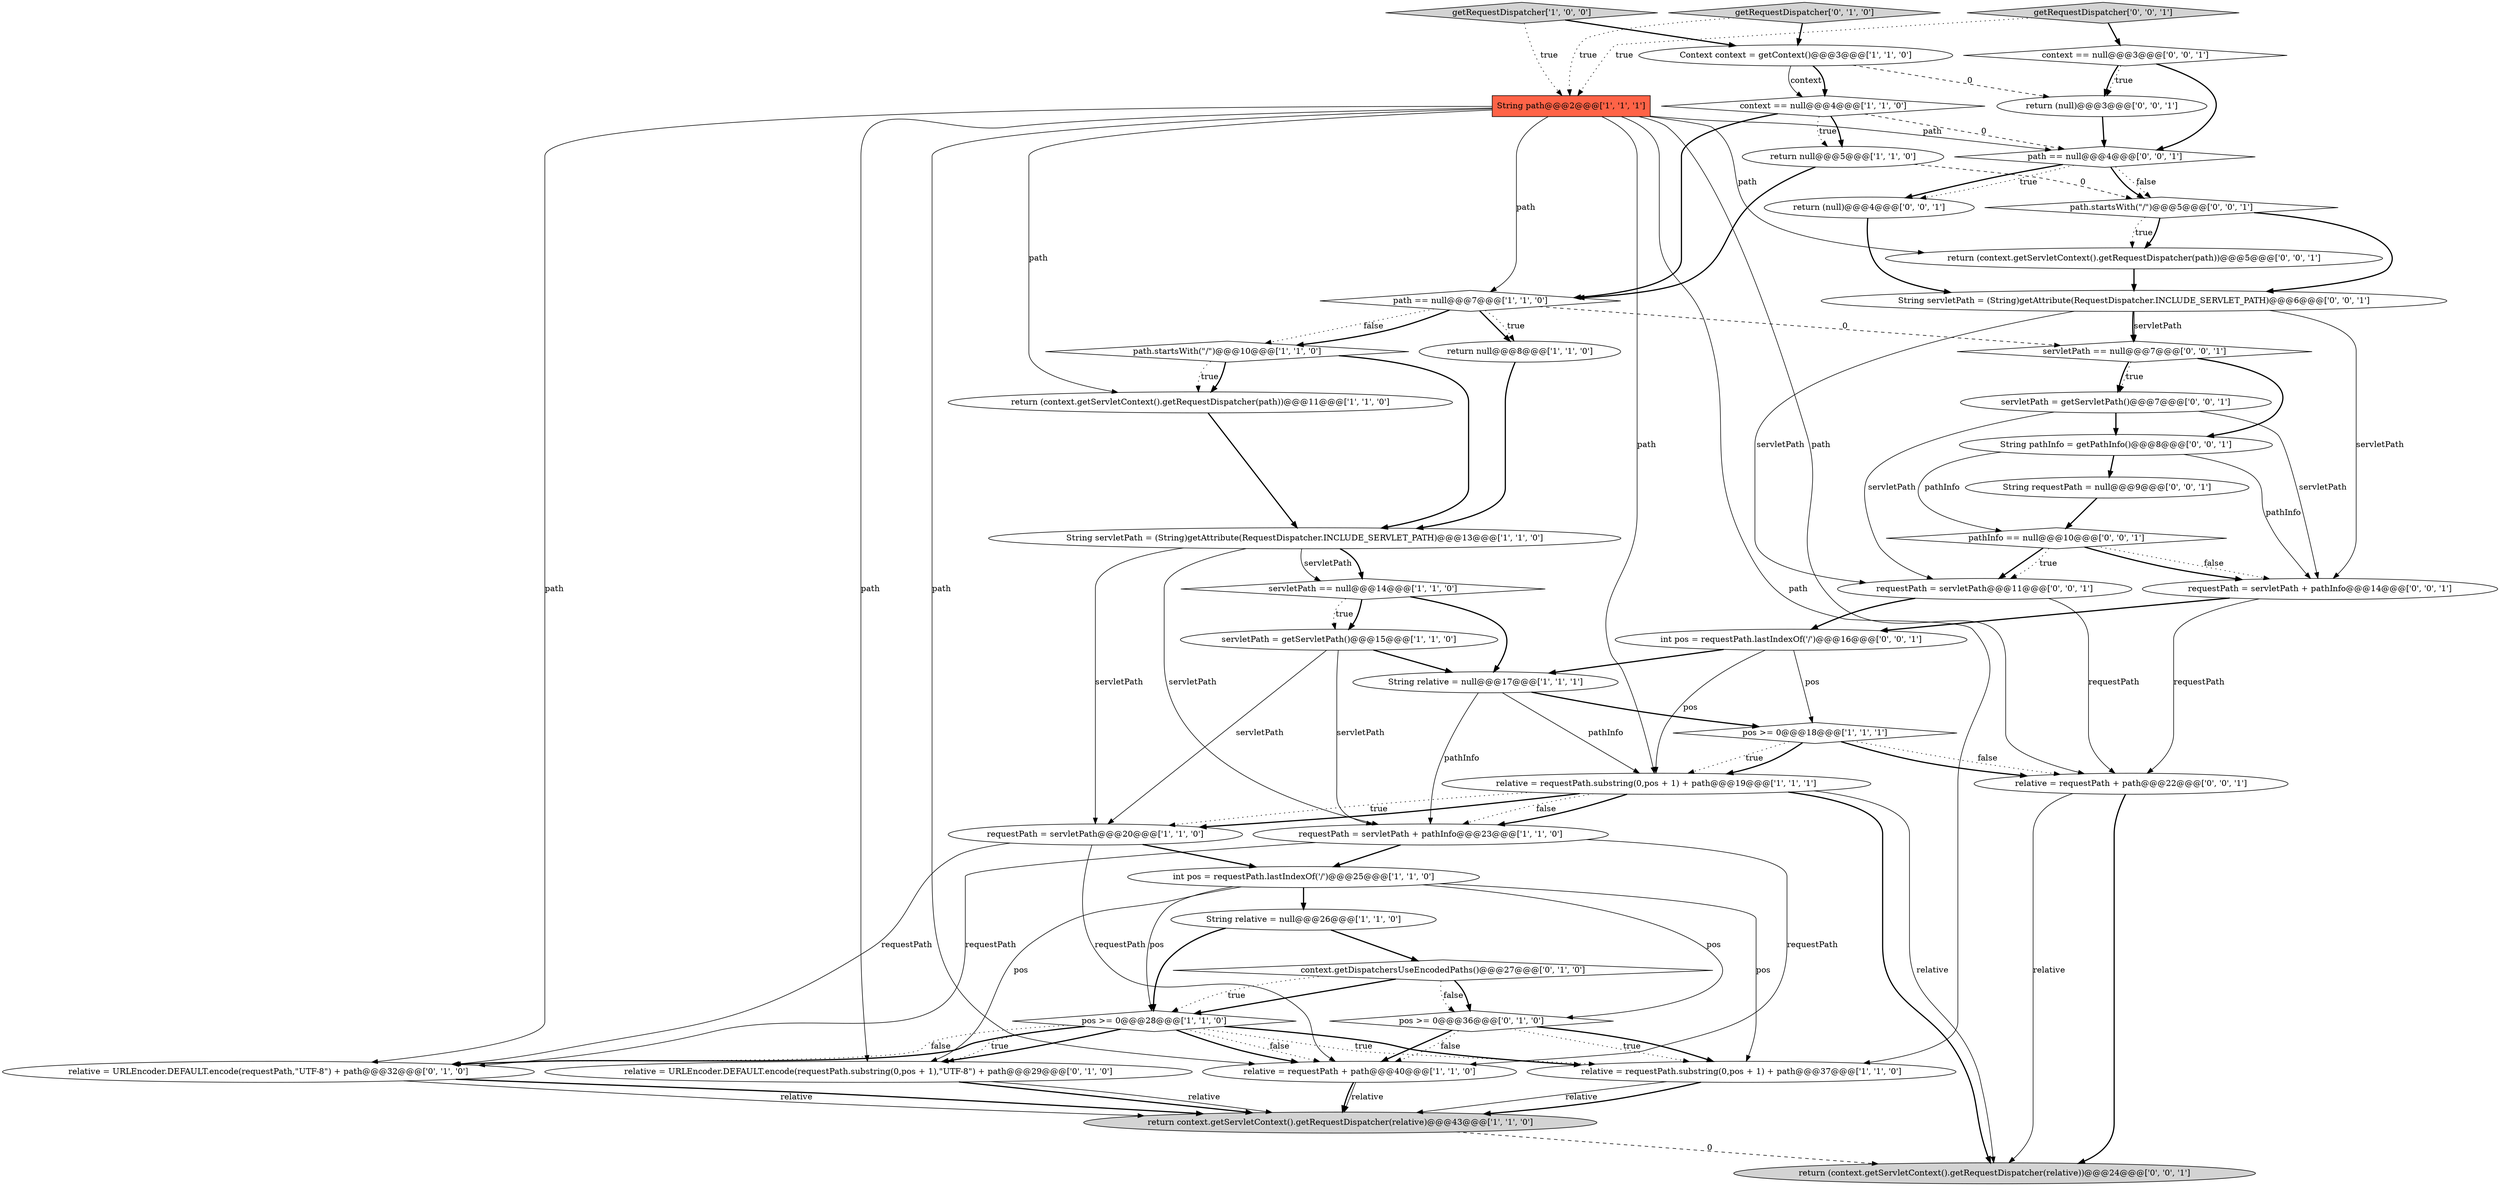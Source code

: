 digraph {
39 [style = filled, label = "return (null)@@@3@@@['0', '0', '1']", fillcolor = white, shape = ellipse image = "AAA0AAABBB3BBB"];
1 [style = filled, label = "Context context = getContext()@@@3@@@['1', '1', '0']", fillcolor = white, shape = ellipse image = "AAA0AAABBB1BBB"];
6 [style = filled, label = "getRequestDispatcher['1', '0', '0']", fillcolor = lightgray, shape = diamond image = "AAA0AAABBB1BBB"];
16 [style = filled, label = "relative = requestPath.substring(0,pos + 1) + path@@@37@@@['1', '1', '0']", fillcolor = white, shape = ellipse image = "AAA0AAABBB1BBB"];
33 [style = filled, label = "String servletPath = (String)getAttribute(RequestDispatcher.INCLUDE_SERVLET_PATH)@@@6@@@['0', '0', '1']", fillcolor = white, shape = ellipse image = "AAA0AAABBB3BBB"];
22 [style = filled, label = "path == null@@@7@@@['1', '1', '0']", fillcolor = white, shape = diamond image = "AAA0AAABBB1BBB"];
38 [style = filled, label = "path.startsWith(\"/\")@@@5@@@['0', '0', '1']", fillcolor = white, shape = diamond image = "AAA0AAABBB3BBB"];
31 [style = filled, label = "context == null@@@3@@@['0', '0', '1']", fillcolor = white, shape = diamond image = "AAA0AAABBB3BBB"];
41 [style = filled, label = "requestPath = servletPath@@@11@@@['0', '0', '1']", fillcolor = white, shape = ellipse image = "AAA0AAABBB3BBB"];
7 [style = filled, label = "String servletPath = (String)getAttribute(RequestDispatcher.INCLUDE_SERVLET_PATH)@@@13@@@['1', '1', '0']", fillcolor = white, shape = ellipse image = "AAA0AAABBB1BBB"];
14 [style = filled, label = "return null@@@8@@@['1', '1', '0']", fillcolor = white, shape = ellipse image = "AAA0AAABBB1BBB"];
15 [style = filled, label = "relative = requestPath + path@@@40@@@['1', '1', '0']", fillcolor = white, shape = ellipse image = "AAA0AAABBB1BBB"];
42 [style = filled, label = "pathInfo == null@@@10@@@['0', '0', '1']", fillcolor = white, shape = diamond image = "AAA0AAABBB3BBB"];
20 [style = filled, label = "requestPath = servletPath + pathInfo@@@23@@@['1', '1', '0']", fillcolor = white, shape = ellipse image = "AAA0AAABBB1BBB"];
13 [style = filled, label = "servletPath = getServletPath()@@@15@@@['1', '1', '0']", fillcolor = white, shape = ellipse image = "AAA0AAABBB1BBB"];
28 [style = filled, label = "servletPath = getServletPath()@@@7@@@['0', '0', '1']", fillcolor = white, shape = ellipse image = "AAA0AAABBB3BBB"];
11 [style = filled, label = "relative = requestPath.substring(0,pos + 1) + path@@@19@@@['1', '1', '1']", fillcolor = white, shape = ellipse image = "AAA0AAABBB1BBB"];
44 [style = filled, label = "path == null@@@4@@@['0', '0', '1']", fillcolor = white, shape = diamond image = "AAA0AAABBB3BBB"];
24 [style = filled, label = "getRequestDispatcher['0', '1', '0']", fillcolor = lightgray, shape = diamond image = "AAA0AAABBB2BBB"];
34 [style = filled, label = "getRequestDispatcher['0', '0', '1']", fillcolor = lightgray, shape = diamond image = "AAA0AAABBB3BBB"];
35 [style = filled, label = "requestPath = servletPath + pathInfo@@@14@@@['0', '0', '1']", fillcolor = white, shape = ellipse image = "AAA0AAABBB3BBB"];
27 [style = filled, label = "pos >= 0@@@36@@@['0', '1', '0']", fillcolor = white, shape = diamond image = "AAA1AAABBB2BBB"];
40 [style = filled, label = "relative = requestPath + path@@@22@@@['0', '0', '1']", fillcolor = white, shape = ellipse image = "AAA0AAABBB3BBB"];
30 [style = filled, label = "String pathInfo = getPathInfo()@@@8@@@['0', '0', '1']", fillcolor = white, shape = ellipse image = "AAA0AAABBB3BBB"];
25 [style = filled, label = "context.getDispatchersUseEncodedPaths()@@@27@@@['0', '1', '0']", fillcolor = white, shape = diamond image = "AAA1AAABBB2BBB"];
0 [style = filled, label = "requestPath = servletPath@@@20@@@['1', '1', '0']", fillcolor = white, shape = ellipse image = "AAA0AAABBB1BBB"];
10 [style = filled, label = "String relative = null@@@17@@@['1', '1', '1']", fillcolor = white, shape = ellipse image = "AAA0AAABBB1BBB"];
45 [style = filled, label = "servletPath == null@@@7@@@['0', '0', '1']", fillcolor = white, shape = diamond image = "AAA0AAABBB3BBB"];
18 [style = filled, label = "pos >= 0@@@28@@@['1', '1', '0']", fillcolor = white, shape = diamond image = "AAA0AAABBB1BBB"];
32 [style = filled, label = "String requestPath = null@@@9@@@['0', '0', '1']", fillcolor = white, shape = ellipse image = "AAA0AAABBB3BBB"];
3 [style = filled, label = "String path@@@2@@@['1', '1', '1']", fillcolor = tomato, shape = box image = "AAA0AAABBB1BBB"];
37 [style = filled, label = "return (null)@@@4@@@['0', '0', '1']", fillcolor = white, shape = ellipse image = "AAA0AAABBB3BBB"];
36 [style = filled, label = "return (context.getServletContext().getRequestDispatcher(relative))@@@24@@@['0', '0', '1']", fillcolor = lightgray, shape = ellipse image = "AAA0AAABBB3BBB"];
43 [style = filled, label = "int pos = requestPath.lastIndexOf('/')@@@16@@@['0', '0', '1']", fillcolor = white, shape = ellipse image = "AAA0AAABBB3BBB"];
19 [style = filled, label = "servletPath == null@@@14@@@['1', '1', '0']", fillcolor = white, shape = diamond image = "AAA0AAABBB1BBB"];
29 [style = filled, label = "return (context.getServletContext().getRequestDispatcher(path))@@@5@@@['0', '0', '1']", fillcolor = white, shape = ellipse image = "AAA0AAABBB3BBB"];
26 [style = filled, label = "relative = URLEncoder.DEFAULT.encode(requestPath.substring(0,pos + 1),\"UTF-8\") + path@@@29@@@['0', '1', '0']", fillcolor = white, shape = ellipse image = "AAA1AAABBB2BBB"];
8 [style = filled, label = "return (context.getServletContext().getRequestDispatcher(path))@@@11@@@['1', '1', '0']", fillcolor = white, shape = ellipse image = "AAA0AAABBB1BBB"];
17 [style = filled, label = "return context.getServletContext().getRequestDispatcher(relative)@@@43@@@['1', '1', '0']", fillcolor = lightgray, shape = ellipse image = "AAA0AAABBB1BBB"];
4 [style = filled, label = "return null@@@5@@@['1', '1', '0']", fillcolor = white, shape = ellipse image = "AAA0AAABBB1BBB"];
21 [style = filled, label = "int pos = requestPath.lastIndexOf('/')@@@25@@@['1', '1', '0']", fillcolor = white, shape = ellipse image = "AAA0AAABBB1BBB"];
5 [style = filled, label = "context == null@@@4@@@['1', '1', '0']", fillcolor = white, shape = diamond image = "AAA0AAABBB1BBB"];
2 [style = filled, label = "pos >= 0@@@18@@@['1', '1', '1']", fillcolor = white, shape = diamond image = "AAA0AAABBB1BBB"];
23 [style = filled, label = "relative = URLEncoder.DEFAULT.encode(requestPath,\"UTF-8\") + path@@@32@@@['0', '1', '0']", fillcolor = white, shape = ellipse image = "AAA1AAABBB2BBB"];
12 [style = filled, label = "path.startsWith(\"/\")@@@10@@@['1', '1', '0']", fillcolor = white, shape = diamond image = "AAA0AAABBB1BBB"];
9 [style = filled, label = "String relative = null@@@26@@@['1', '1', '0']", fillcolor = white, shape = ellipse image = "AAA0AAABBB1BBB"];
3->26 [style = solid, label="path"];
33->41 [style = solid, label="servletPath"];
26->17 [style = bold, label=""];
30->42 [style = solid, label="pathInfo"];
7->20 [style = solid, label="servletPath"];
3->44 [style = solid, label="path"];
20->15 [style = solid, label="requestPath"];
3->29 [style = solid, label="path"];
1->5 [style = solid, label="context"];
0->15 [style = solid, label="requestPath"];
43->10 [style = bold, label=""];
37->33 [style = bold, label=""];
5->4 [style = dotted, label="true"];
21->26 [style = solid, label="pos"];
4->22 [style = bold, label=""];
21->27 [style = solid, label="pos"];
42->35 [style = dotted, label="false"];
44->38 [style = dotted, label="false"];
44->37 [style = bold, label=""];
3->22 [style = solid, label="path"];
5->44 [style = dashed, label="0"];
22->14 [style = bold, label=""];
21->16 [style = solid, label="pos"];
13->0 [style = solid, label="servletPath"];
22->45 [style = dashed, label="0"];
0->21 [style = bold, label=""];
7->0 [style = solid, label="servletPath"];
17->36 [style = dashed, label="0"];
11->36 [style = bold, label=""];
25->27 [style = dotted, label="false"];
42->35 [style = bold, label=""];
7->19 [style = bold, label=""];
9->25 [style = bold, label=""];
13->10 [style = bold, label=""];
31->39 [style = bold, label=""];
44->37 [style = dotted, label="true"];
29->33 [style = bold, label=""];
7->19 [style = solid, label="servletPath"];
1->5 [style = bold, label=""];
28->30 [style = bold, label=""];
31->44 [style = bold, label=""];
14->7 [style = bold, label=""];
21->18 [style = solid, label="pos"];
27->16 [style = dotted, label="true"];
11->20 [style = bold, label=""];
25->18 [style = dotted, label="true"];
23->17 [style = solid, label="relative"];
13->20 [style = solid, label="servletPath"];
4->38 [style = dashed, label="0"];
22->12 [style = dotted, label="false"];
12->8 [style = dotted, label="true"];
45->28 [style = bold, label=""];
18->15 [style = dotted, label="false"];
10->20 [style = solid, label="pathInfo"];
30->35 [style = solid, label="pathInfo"];
5->22 [style = bold, label=""];
35->40 [style = solid, label="requestPath"];
26->17 [style = solid, label="relative"];
43->11 [style = solid, label="pos"];
1->39 [style = dashed, label="0"];
38->33 [style = bold, label=""];
25->27 [style = bold, label=""];
38->29 [style = dotted, label="true"];
2->40 [style = dotted, label="false"];
20->23 [style = solid, label="requestPath"];
33->45 [style = bold, label=""];
39->44 [style = bold, label=""];
33->45 [style = solid, label="servletPath"];
15->17 [style = bold, label=""];
18->15 [style = bold, label=""];
3->8 [style = solid, label="path"];
18->23 [style = dotted, label="false"];
3->15 [style = solid, label="path"];
35->43 [style = bold, label=""];
11->0 [style = bold, label=""];
45->30 [style = bold, label=""];
10->11 [style = solid, label="pathInfo"];
3->23 [style = solid, label="path"];
28->35 [style = solid, label="servletPath"];
27->15 [style = bold, label=""];
25->18 [style = bold, label=""];
18->26 [style = bold, label=""];
0->23 [style = solid, label="requestPath"];
3->16 [style = solid, label="path"];
5->4 [style = bold, label=""];
19->13 [style = bold, label=""];
11->20 [style = dotted, label="false"];
32->42 [style = bold, label=""];
24->1 [style = bold, label=""];
24->3 [style = dotted, label="true"];
3->40 [style = solid, label="path"];
42->41 [style = bold, label=""];
16->17 [style = solid, label="relative"];
34->31 [style = bold, label=""];
30->32 [style = bold, label=""];
18->16 [style = bold, label=""];
3->11 [style = solid, label="path"];
28->41 [style = solid, label="servletPath"];
8->7 [style = bold, label=""];
16->17 [style = bold, label=""];
21->9 [style = bold, label=""];
31->39 [style = dotted, label="true"];
11->36 [style = solid, label="relative"];
22->12 [style = bold, label=""];
42->41 [style = dotted, label="true"];
23->17 [style = bold, label=""];
18->26 [style = dotted, label="true"];
12->8 [style = bold, label=""];
6->1 [style = bold, label=""];
41->40 [style = solid, label="requestPath"];
18->23 [style = bold, label=""];
9->18 [style = bold, label=""];
2->11 [style = dotted, label="true"];
12->7 [style = bold, label=""];
40->36 [style = solid, label="relative"];
19->10 [style = bold, label=""];
10->2 [style = bold, label=""];
19->13 [style = dotted, label="true"];
2->11 [style = bold, label=""];
40->36 [style = bold, label=""];
38->29 [style = bold, label=""];
41->43 [style = bold, label=""];
11->0 [style = dotted, label="true"];
27->15 [style = dotted, label="false"];
45->28 [style = dotted, label="true"];
27->16 [style = bold, label=""];
15->17 [style = solid, label="relative"];
33->35 [style = solid, label="servletPath"];
44->38 [style = bold, label=""];
20->21 [style = bold, label=""];
18->16 [style = dotted, label="true"];
22->14 [style = dotted, label="true"];
2->40 [style = bold, label=""];
6->3 [style = dotted, label="true"];
43->2 [style = solid, label="pos"];
34->3 [style = dotted, label="true"];
}
